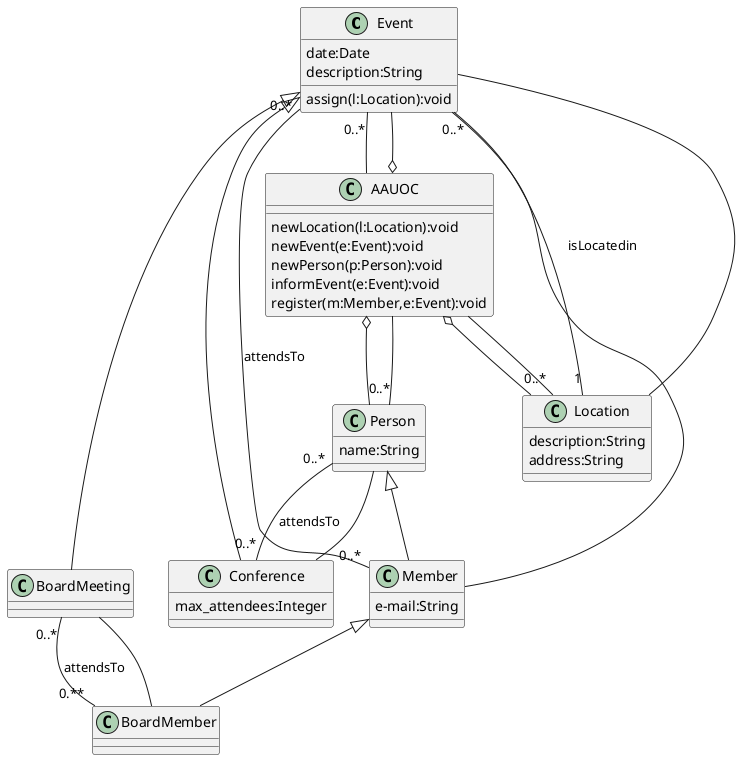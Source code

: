 @startuml
class Event {
date:Date
assign(l:Location):void
description:String
}
class Conference {
max_attendees:Integer
}
class BoardMeeting {}
Event<|-- Conference
Event<|-- BoardMeeting
class Person {
name:String
}
class Member {
e-mail:String
}
class BoardMember {}
Person<|-- Member
Member<|-- BoardMember
class AAUOC {
newLocation(l:Location):void
newEvent(e:Event):void
newPerson(p:Person):void
informEvent(e:Event):void
register(m:Member,e:Event):void
}
class Location {
description:String
address:String
}
AAUOC o-- Event
AAUOC o-- Location
AAUOC o-- Person
Person -- Conference
Location -- Event
Member -- Event
BoardMeeting -- BoardMember
Location"0..*"--AAUOC
Location"1"--"0..*"Event: isLocatedin
Event"0..*"--AAUOC
Person"0..*"--AAUOC
Person"0..*"--"0..*"Conference: attendsTo
Event"0..*"--"0..*"Member: attendsTo
BoardMeeting"0..*"--"0.**"BoardMember: attendsTo



@enduml